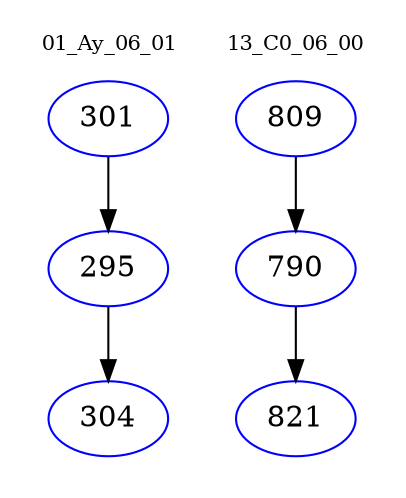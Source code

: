 digraph{
subgraph cluster_0 {
color = white
label = "01_Ay_06_01";
fontsize=10;
T0_301 [label="301", color="blue"]
T0_301 -> T0_295 [color="black"]
T0_295 [label="295", color="blue"]
T0_295 -> T0_304 [color="black"]
T0_304 [label="304", color="blue"]
}
subgraph cluster_1 {
color = white
label = "13_C0_06_00";
fontsize=10;
T1_809 [label="809", color="blue"]
T1_809 -> T1_790 [color="black"]
T1_790 [label="790", color="blue"]
T1_790 -> T1_821 [color="black"]
T1_821 [label="821", color="blue"]
}
}

